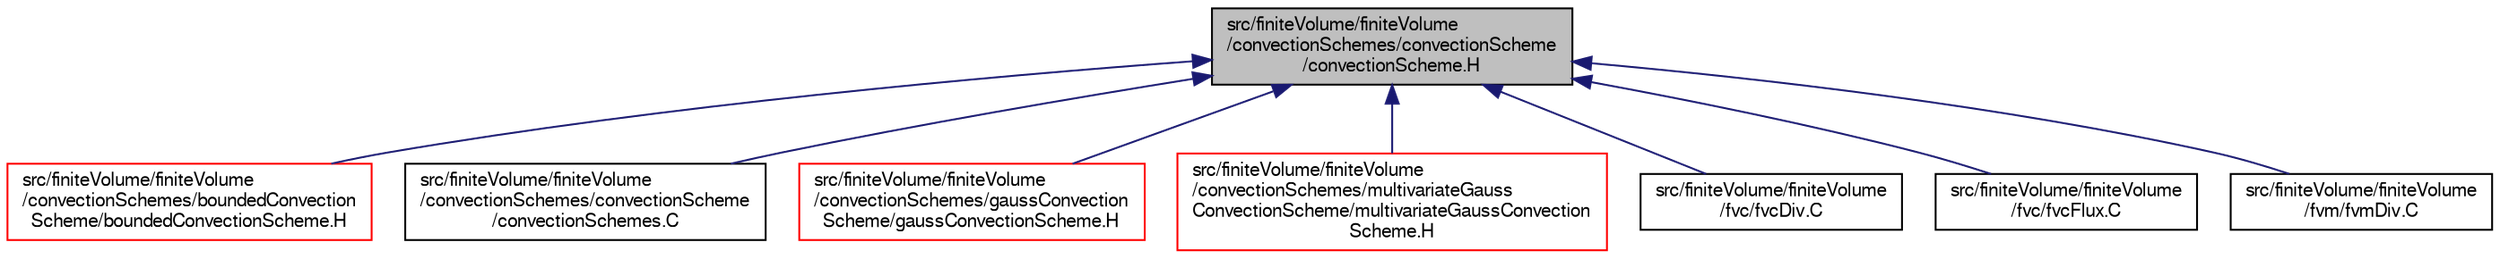 digraph "src/finiteVolume/finiteVolume/convectionSchemes/convectionScheme/convectionScheme.H"
{
  bgcolor="transparent";
  edge [fontname="FreeSans",fontsize="10",labelfontname="FreeSans",labelfontsize="10"];
  node [fontname="FreeSans",fontsize="10",shape=record];
  Node81 [label="src/finiteVolume/finiteVolume\l/convectionSchemes/convectionScheme\l/convectionScheme.H",height=0.2,width=0.4,color="black", fillcolor="grey75", style="filled", fontcolor="black"];
  Node81 -> Node82 [dir="back",color="midnightblue",fontsize="10",style="solid",fontname="FreeSans"];
  Node82 [label="src/finiteVolume/finiteVolume\l/convectionSchemes/boundedConvection\lScheme/boundedConvectionScheme.H",height=0.2,width=0.4,color="red",URL="$a02759.html"];
  Node81 -> Node85 [dir="back",color="midnightblue",fontsize="10",style="solid",fontname="FreeSans"];
  Node85 [label="src/finiteVolume/finiteVolume\l/convectionSchemes/convectionScheme\l/convectionSchemes.C",height=0.2,width=0.4,color="black",URL="$a02771.html",tooltip="Abstract base class for finite volume calculus convection schemes. "];
  Node81 -> Node86 [dir="back",color="midnightblue",fontsize="10",style="solid",fontname="FreeSans"];
  Node86 [label="src/finiteVolume/finiteVolume\l/convectionSchemes/gaussConvection\lScheme/gaussConvectionScheme.H",height=0.2,width=0.4,color="red",URL="$a02777.html"];
  Node81 -> Node95 [dir="back",color="midnightblue",fontsize="10",style="solid",fontname="FreeSans"];
  Node95 [label="src/finiteVolume/finiteVolume\l/convectionSchemes/multivariateGauss\lConvectionScheme/multivariateGaussConvection\lScheme.H",height=0.2,width=0.4,color="red",URL="$a02786.html"];
  Node81 -> Node97 [dir="back",color="midnightblue",fontsize="10",style="solid",fontname="FreeSans"];
  Node97 [label="src/finiteVolume/finiteVolume\l/fvc/fvcDiv.C",height=0.2,width=0.4,color="black",URL="$a02963.html"];
  Node81 -> Node98 [dir="back",color="midnightblue",fontsize="10",style="solid",fontname="FreeSans"];
  Node98 [label="src/finiteVolume/finiteVolume\l/fvc/fvcFlux.C",height=0.2,width=0.4,color="black",URL="$a02969.html"];
  Node81 -> Node99 [dir="back",color="midnightblue",fontsize="10",style="solid",fontname="FreeSans"];
  Node99 [label="src/finiteVolume/finiteVolume\l/fvm/fvmDiv.C",height=0.2,width=0.4,color="black",URL="$a03068.html"];
}
